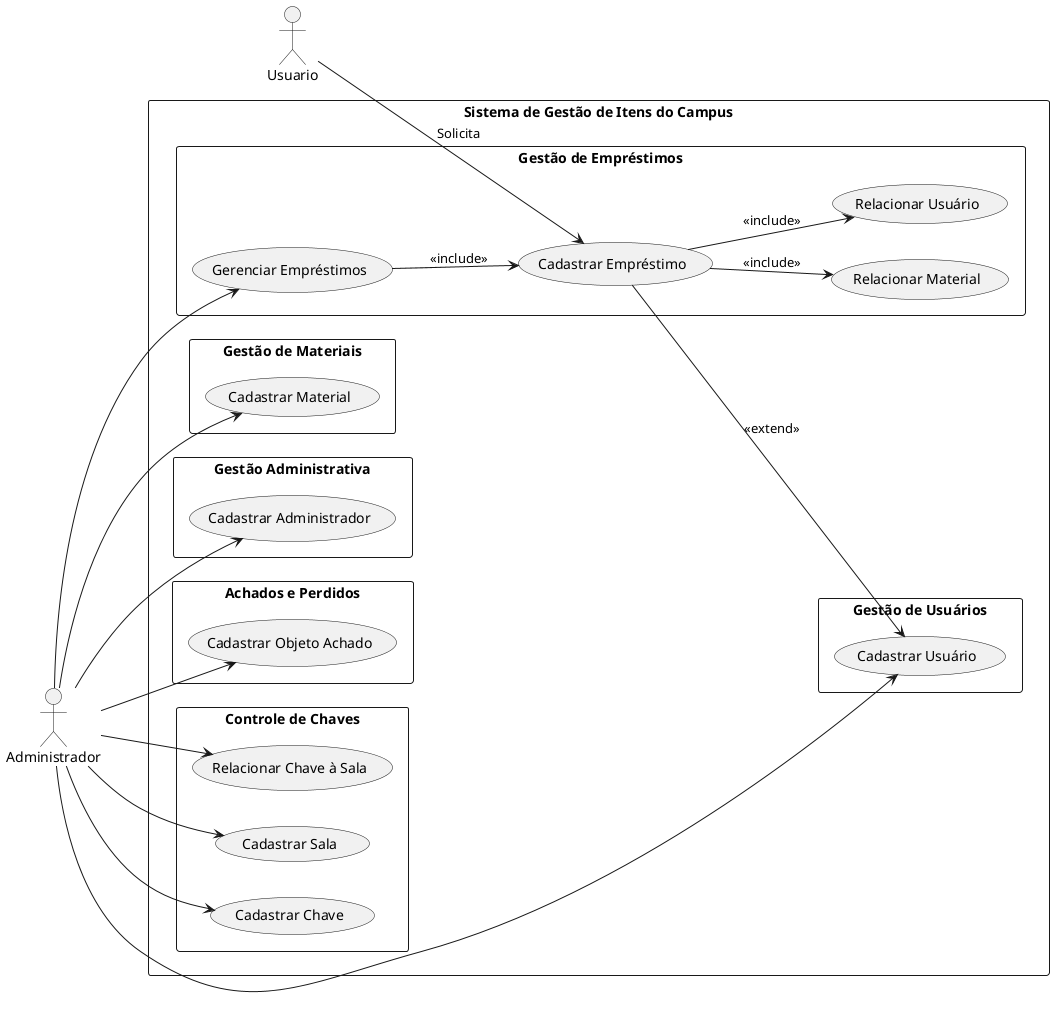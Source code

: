 @startuml
left to right direction
skinparam packageStyle rectangle

actor Administrador as A
actor Usuario as U

package "Sistema de Gestão de Itens do Campus" {
  
  package "Gestão de Empréstimos" {
    usecase "Gerenciar Empréstimos" as GE
    usecase "Cadastrar Empréstimo" as CE3
    usecase "Relacionar Material" as RE1
    usecase "Relacionar Usuário" as RE2
  }

  package "Gestão de Materiais" {
    usecase "Cadastrar Material" as CE2
  }

  package "Gestão de Usuários" {
    usecase "Cadastrar Usuário" as CE4
  }

  package "Gestão Administrativa" {
    usecase "Cadastrar Administrador" as CE1
  }

  package "Achados e Perdidos" {
    usecase "Cadastrar Objeto Achado" as CO1
  }

  package "Controle de Chaves" {
    usecase "Cadastrar Sala" as CS1
    usecase "Cadastrar Chave" as CS2
    usecase "Relacionar Chave à Sala" as RE3
  }


  A --> GE
  A --> CE2
  A --> CE4
  A --> CE1
  A --> CO1
  A --> CS1
  A --> CS2
  A --> RE3

  U --> CE3 : Solicita


  GE --> CE3 : <<include>>
  CE3 --> RE2 : <<include>>
  CE3 --> RE1 : <<include>>
  CE3 --> CE4 : <<extend>>
}

@enduml

